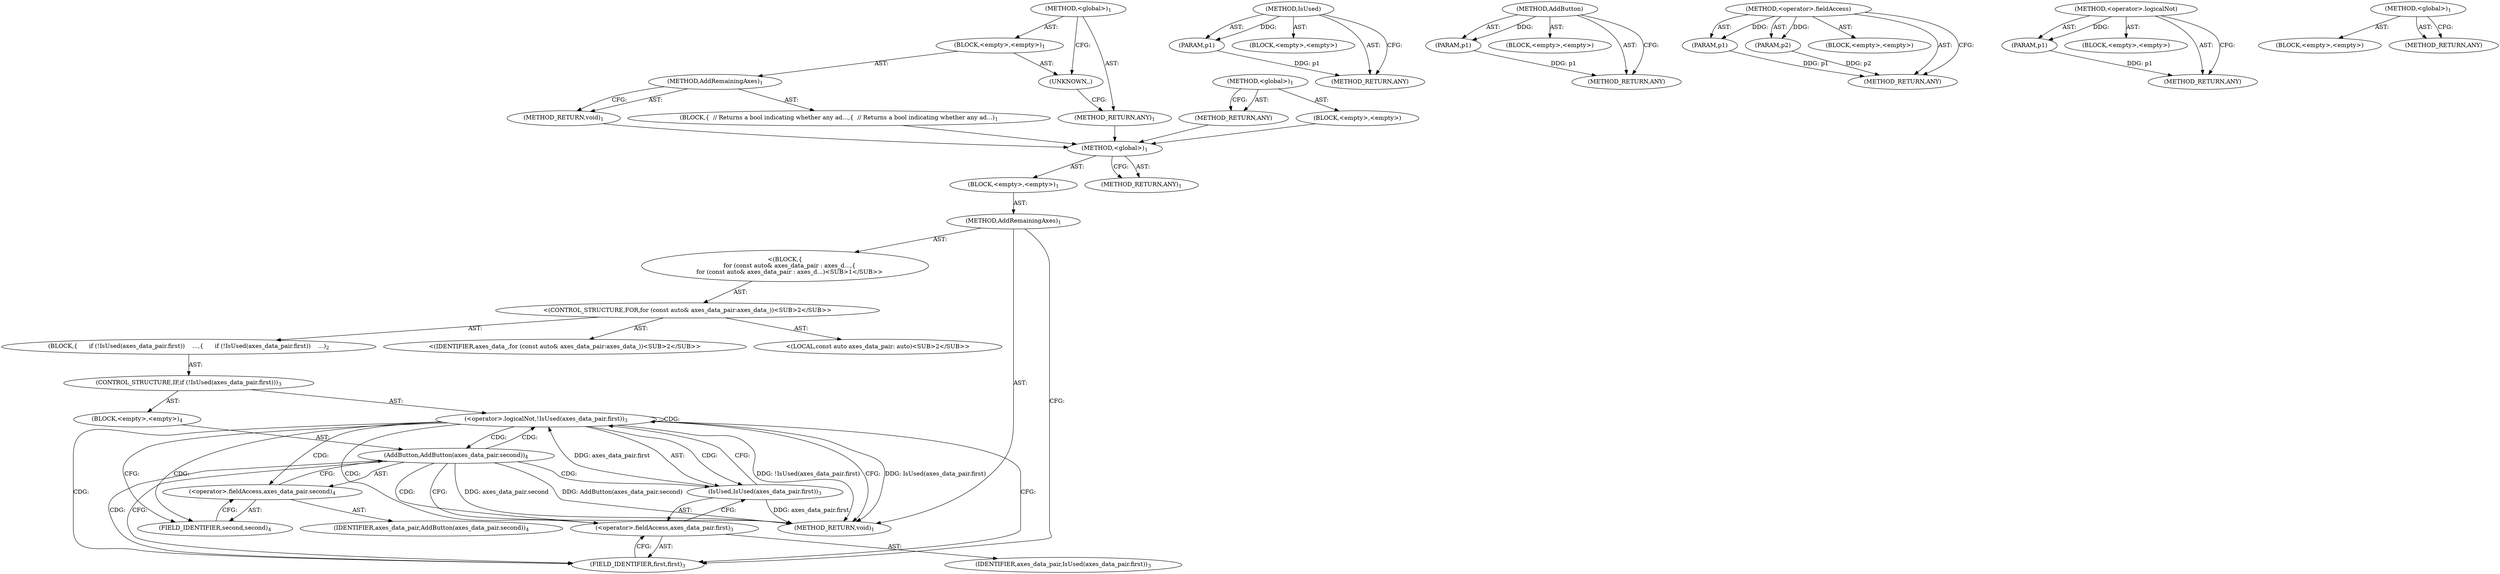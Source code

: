 digraph "&lt;global&gt;" {
vulnerable_6 [label=<(METHOD,&lt;global&gt;)<SUB>1</SUB>>];
vulnerable_7 [label=<(BLOCK,&lt;empty&gt;,&lt;empty&gt;)<SUB>1</SUB>>];
vulnerable_8 [label=<(METHOD,AddRemainingAxes)<SUB>1</SUB>>];
vulnerable_9 [label="<(BLOCK,{
     for (const auto&amp; axes_data_pair : axes_d...,{
     for (const auto&amp; axes_data_pair : axes_d...)<SUB>1</SUB>>"];
vulnerable_10 [label="<(CONTROL_STRUCTURE,FOR,for (const auto&amp; axes_data_pair:axes_data_))<SUB>2</SUB>>"];
vulnerable_11 [label="<(IDENTIFIER,axes_data_,for (const auto&amp; axes_data_pair:axes_data_))<SUB>2</SUB>>"];
vulnerable_12 [label="<(LOCAL,const auto axes_data_pair: auto)<SUB>2</SUB>>"];
vulnerable_13 [label=<(BLOCK,{
      if (!IsUsed(axes_data_pair.first))
    ...,{
      if (!IsUsed(axes_data_pair.first))
    ...)<SUB>2</SUB>>];
vulnerable_14 [label=<(CONTROL_STRUCTURE,IF,if (!IsUsed(axes_data_pair.first)))<SUB>3</SUB>>];
vulnerable_15 [label=<(&lt;operator&gt;.logicalNot,!IsUsed(axes_data_pair.first))<SUB>3</SUB>>];
vulnerable_16 [label=<(IsUsed,IsUsed(axes_data_pair.first))<SUB>3</SUB>>];
vulnerable_17 [label=<(&lt;operator&gt;.fieldAccess,axes_data_pair.first)<SUB>3</SUB>>];
vulnerable_18 [label=<(IDENTIFIER,axes_data_pair,IsUsed(axes_data_pair.first))<SUB>3</SUB>>];
vulnerable_19 [label=<(FIELD_IDENTIFIER,first,first)<SUB>3</SUB>>];
vulnerable_20 [label=<(BLOCK,&lt;empty&gt;,&lt;empty&gt;)<SUB>4</SUB>>];
vulnerable_21 [label=<(AddButton,AddButton(axes_data_pair.second))<SUB>4</SUB>>];
vulnerable_22 [label=<(&lt;operator&gt;.fieldAccess,axes_data_pair.second)<SUB>4</SUB>>];
vulnerable_23 [label=<(IDENTIFIER,axes_data_pair,AddButton(axes_data_pair.second))<SUB>4</SUB>>];
vulnerable_24 [label=<(FIELD_IDENTIFIER,second,second)<SUB>4</SUB>>];
vulnerable_25 [label=<(METHOD_RETURN,void)<SUB>1</SUB>>];
vulnerable_27 [label=<(METHOD_RETURN,ANY)<SUB>1</SUB>>];
vulnerable_46 [label=<(METHOD,IsUsed)>];
vulnerable_47 [label=<(PARAM,p1)>];
vulnerable_48 [label=<(BLOCK,&lt;empty&gt;,&lt;empty&gt;)>];
vulnerable_49 [label=<(METHOD_RETURN,ANY)>];
vulnerable_55 [label=<(METHOD,AddButton)>];
vulnerable_56 [label=<(PARAM,p1)>];
vulnerable_57 [label=<(BLOCK,&lt;empty&gt;,&lt;empty&gt;)>];
vulnerable_58 [label=<(METHOD_RETURN,ANY)>];
vulnerable_50 [label=<(METHOD,&lt;operator&gt;.fieldAccess)>];
vulnerable_51 [label=<(PARAM,p1)>];
vulnerable_52 [label=<(PARAM,p2)>];
vulnerable_53 [label=<(BLOCK,&lt;empty&gt;,&lt;empty&gt;)>];
vulnerable_54 [label=<(METHOD_RETURN,ANY)>];
vulnerable_42 [label=<(METHOD,&lt;operator&gt;.logicalNot)>];
vulnerable_43 [label=<(PARAM,p1)>];
vulnerable_44 [label=<(BLOCK,&lt;empty&gt;,&lt;empty&gt;)>];
vulnerable_45 [label=<(METHOD_RETURN,ANY)>];
vulnerable_36 [label=<(METHOD,&lt;global&gt;)<SUB>1</SUB>>];
vulnerable_37 [label=<(BLOCK,&lt;empty&gt;,&lt;empty&gt;)>];
vulnerable_38 [label=<(METHOD_RETURN,ANY)>];
fixed_6 [label=<(METHOD,&lt;global&gt;)<SUB>1</SUB>>];
fixed_7 [label=<(BLOCK,&lt;empty&gt;,&lt;empty&gt;)<SUB>1</SUB>>];
fixed_8 [label=<(METHOD,AddRemainingAxes)<SUB>1</SUB>>];
fixed_9 [label=<(BLOCK,{
  // Returns a bool indicating whether any ad...,{
  // Returns a bool indicating whether any ad...)<SUB>1</SUB>>];
fixed_10 [label=<(METHOD_RETURN,void)<SUB>1</SUB>>];
fixed_12 [label=<(UNKNOWN,,)>];
fixed_13 [label=<(METHOD_RETURN,ANY)<SUB>1</SUB>>];
fixed_20 [label=<(METHOD,&lt;global&gt;)<SUB>1</SUB>>];
fixed_21 [label=<(BLOCK,&lt;empty&gt;,&lt;empty&gt;)>];
fixed_22 [label=<(METHOD_RETURN,ANY)>];
vulnerable_6 -> vulnerable_7  [key=0, label="AST: "];
vulnerable_6 -> vulnerable_27  [key=0, label="AST: "];
vulnerable_6 -> vulnerable_27  [key=1, label="CFG: "];
vulnerable_7 -> vulnerable_8  [key=0, label="AST: "];
vulnerable_8 -> vulnerable_9  [key=0, label="AST: "];
vulnerable_8 -> vulnerable_25  [key=0, label="AST: "];
vulnerable_8 -> vulnerable_19  [key=0, label="CFG: "];
vulnerable_9 -> vulnerable_10  [key=0, label="AST: "];
vulnerable_10 -> vulnerable_11  [key=0, label="AST: "];
vulnerable_10 -> vulnerable_12  [key=0, label="AST: "];
vulnerable_10 -> vulnerable_13  [key=0, label="AST: "];
vulnerable_13 -> vulnerable_14  [key=0, label="AST: "];
vulnerable_14 -> vulnerable_15  [key=0, label="AST: "];
vulnerable_14 -> vulnerable_20  [key=0, label="AST: "];
vulnerable_15 -> vulnerable_16  [key=0, label="AST: "];
vulnerable_15 -> vulnerable_16  [key=1, label="CDG: "];
vulnerable_15 -> vulnerable_25  [key=0, label="CFG: "];
vulnerable_15 -> vulnerable_25  [key=1, label="DDG: IsUsed(axes_data_pair.first)"];
vulnerable_15 -> vulnerable_25  [key=2, label="DDG: !IsUsed(axes_data_pair.first)"];
vulnerable_15 -> vulnerable_19  [key=0, label="CFG: "];
vulnerable_15 -> vulnerable_19  [key=1, label="CDG: "];
vulnerable_15 -> vulnerable_24  [key=0, label="CFG: "];
vulnerable_15 -> vulnerable_24  [key=1, label="CDG: "];
vulnerable_15 -> vulnerable_17  [key=0, label="CDG: "];
vulnerable_15 -> vulnerable_15  [key=0, label="CDG: "];
vulnerable_15 -> vulnerable_21  [key=0, label="CDG: "];
vulnerable_15 -> vulnerable_22  [key=0, label="CDG: "];
vulnerable_16 -> vulnerable_17  [key=0, label="AST: "];
vulnerable_16 -> vulnerable_15  [key=0, label="CFG: "];
vulnerable_16 -> vulnerable_15  [key=1, label="DDG: axes_data_pair.first"];
vulnerable_16 -> vulnerable_25  [key=0, label="DDG: axes_data_pair.first"];
vulnerable_17 -> vulnerable_18  [key=0, label="AST: "];
vulnerable_17 -> vulnerable_19  [key=0, label="AST: "];
vulnerable_17 -> vulnerable_16  [key=0, label="CFG: "];
vulnerable_19 -> vulnerable_17  [key=0, label="CFG: "];
vulnerable_20 -> vulnerable_21  [key=0, label="AST: "];
vulnerable_21 -> vulnerable_22  [key=0, label="AST: "];
vulnerable_21 -> vulnerable_25  [key=0, label="CFG: "];
vulnerable_21 -> vulnerable_25  [key=1, label="DDG: axes_data_pair.second"];
vulnerable_21 -> vulnerable_25  [key=2, label="DDG: AddButton(axes_data_pair.second)"];
vulnerable_21 -> vulnerable_19  [key=0, label="CFG: "];
vulnerable_21 -> vulnerable_19  [key=1, label="CDG: "];
vulnerable_21 -> vulnerable_16  [key=0, label="CDG: "];
vulnerable_21 -> vulnerable_17  [key=0, label="CDG: "];
vulnerable_21 -> vulnerable_15  [key=0, label="CDG: "];
vulnerable_22 -> vulnerable_23  [key=0, label="AST: "];
vulnerable_22 -> vulnerable_24  [key=0, label="AST: "];
vulnerable_22 -> vulnerable_21  [key=0, label="CFG: "];
vulnerable_24 -> vulnerable_22  [key=0, label="CFG: "];
vulnerable_46 -> vulnerable_47  [key=0, label="AST: "];
vulnerable_46 -> vulnerable_47  [key=1, label="DDG: "];
vulnerable_46 -> vulnerable_48  [key=0, label="AST: "];
vulnerable_46 -> vulnerable_49  [key=0, label="AST: "];
vulnerable_46 -> vulnerable_49  [key=1, label="CFG: "];
vulnerable_47 -> vulnerable_49  [key=0, label="DDG: p1"];
vulnerable_55 -> vulnerable_56  [key=0, label="AST: "];
vulnerable_55 -> vulnerable_56  [key=1, label="DDG: "];
vulnerable_55 -> vulnerable_57  [key=0, label="AST: "];
vulnerable_55 -> vulnerable_58  [key=0, label="AST: "];
vulnerable_55 -> vulnerable_58  [key=1, label="CFG: "];
vulnerable_56 -> vulnerable_58  [key=0, label="DDG: p1"];
vulnerable_50 -> vulnerable_51  [key=0, label="AST: "];
vulnerable_50 -> vulnerable_51  [key=1, label="DDG: "];
vulnerable_50 -> vulnerable_53  [key=0, label="AST: "];
vulnerable_50 -> vulnerable_52  [key=0, label="AST: "];
vulnerable_50 -> vulnerable_52  [key=1, label="DDG: "];
vulnerable_50 -> vulnerable_54  [key=0, label="AST: "];
vulnerable_50 -> vulnerable_54  [key=1, label="CFG: "];
vulnerable_51 -> vulnerable_54  [key=0, label="DDG: p1"];
vulnerable_52 -> vulnerable_54  [key=0, label="DDG: p2"];
vulnerable_42 -> vulnerable_43  [key=0, label="AST: "];
vulnerable_42 -> vulnerable_43  [key=1, label="DDG: "];
vulnerable_42 -> vulnerable_44  [key=0, label="AST: "];
vulnerable_42 -> vulnerable_45  [key=0, label="AST: "];
vulnerable_42 -> vulnerable_45  [key=1, label="CFG: "];
vulnerable_43 -> vulnerable_45  [key=0, label="DDG: p1"];
vulnerable_36 -> vulnerable_37  [key=0, label="AST: "];
vulnerable_36 -> vulnerable_38  [key=0, label="AST: "];
vulnerable_36 -> vulnerable_38  [key=1, label="CFG: "];
fixed_6 -> fixed_7  [key=0, label="AST: "];
fixed_6 -> fixed_13  [key=0, label="AST: "];
fixed_6 -> fixed_12  [key=0, label="CFG: "];
fixed_7 -> fixed_8  [key=0, label="AST: "];
fixed_7 -> fixed_12  [key=0, label="AST: "];
fixed_8 -> fixed_9  [key=0, label="AST: "];
fixed_8 -> fixed_10  [key=0, label="AST: "];
fixed_8 -> fixed_10  [key=1, label="CFG: "];
fixed_9 -> vulnerable_6  [key=0];
fixed_10 -> vulnerable_6  [key=0];
fixed_12 -> fixed_13  [key=0, label="CFG: "];
fixed_13 -> vulnerable_6  [key=0];
fixed_20 -> fixed_21  [key=0, label="AST: "];
fixed_20 -> fixed_22  [key=0, label="AST: "];
fixed_20 -> fixed_22  [key=1, label="CFG: "];
fixed_21 -> vulnerable_6  [key=0];
fixed_22 -> vulnerable_6  [key=0];
}
